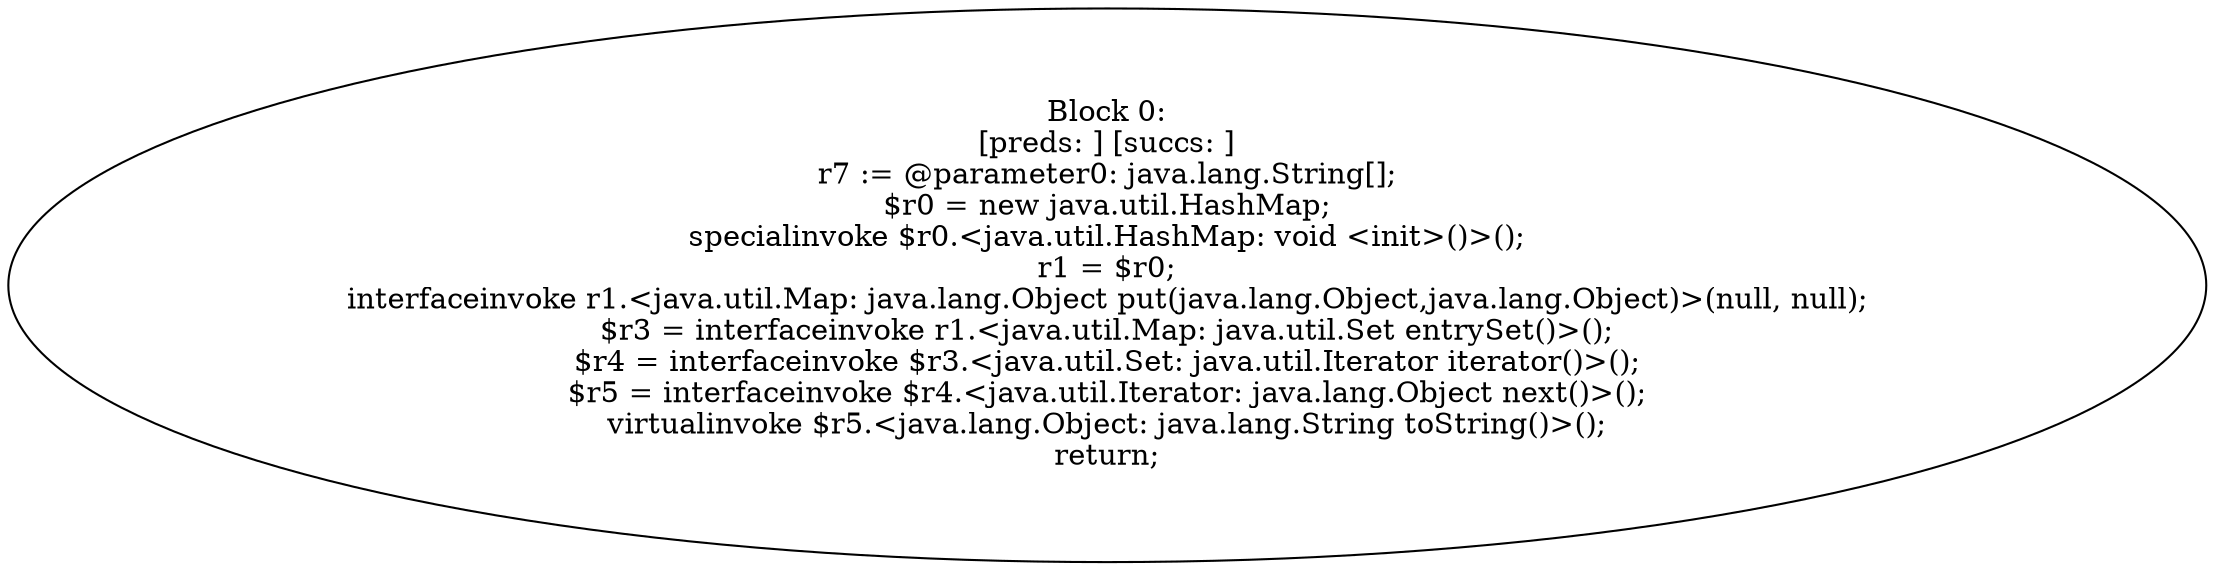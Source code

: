 digraph "unitGraph" {
    "Block 0:
[preds: ] [succs: ]
r7 := @parameter0: java.lang.String[];
$r0 = new java.util.HashMap;
specialinvoke $r0.<java.util.HashMap: void <init>()>();
r1 = $r0;
interfaceinvoke r1.<java.util.Map: java.lang.Object put(java.lang.Object,java.lang.Object)>(null, null);
$r3 = interfaceinvoke r1.<java.util.Map: java.util.Set entrySet()>();
$r4 = interfaceinvoke $r3.<java.util.Set: java.util.Iterator iterator()>();
$r5 = interfaceinvoke $r4.<java.util.Iterator: java.lang.Object next()>();
virtualinvoke $r5.<java.lang.Object: java.lang.String toString()>();
return;
"
}
